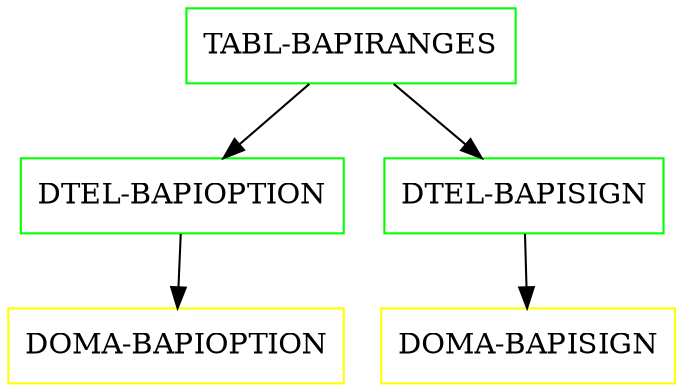 digraph G {
  "TABL-BAPIRANGES" [shape=box,color=green];
  "DTEL-BAPIOPTION" [shape=box,color=green,URL="./DTEL_BAPIOPTION.html"];
  "DOMA-BAPIOPTION" [shape=box,color=yellow,URL="./DOMA_BAPIOPTION.html"];
  "DTEL-BAPISIGN" [shape=box,color=green,URL="./DTEL_BAPISIGN.html"];
  "DOMA-BAPISIGN" [shape=box,color=yellow,URL="./DOMA_BAPISIGN.html"];
  "TABL-BAPIRANGES" -> "DTEL-BAPISIGN";
  "TABL-BAPIRANGES" -> "DTEL-BAPIOPTION";
  "DTEL-BAPIOPTION" -> "DOMA-BAPIOPTION";
  "DTEL-BAPISIGN" -> "DOMA-BAPISIGN";
}
